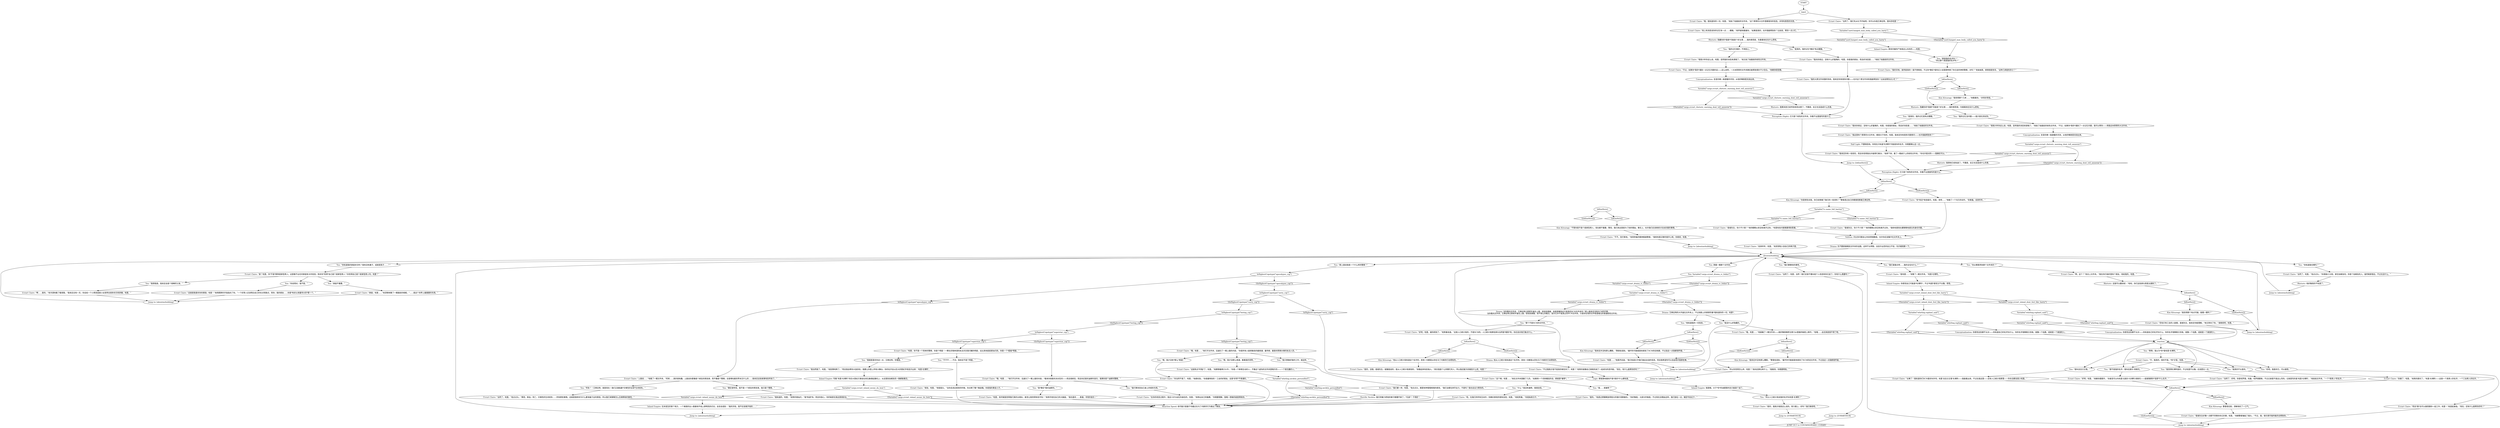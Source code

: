# CONTAINERYARD / EVRART ME
# "You seem to know thing about me... Can I ask you about something?"
# ==================================================
digraph G {
	  0 [label="START"];
	  1 [label="input"];
	  2 [label="IsHighestCopotype(\"superstar_cop\")"];
	  3 [label="IsHighestCopotype(\"superstar_cop\")", shape=diamond];
	  4 [label="!(IsHighestCopotype(\"superstar_cop\"))", shape=diamond];
	  5 [label="Rhetoric: 我想他已经知道了。不要紧，反正也没造成什么伤害。"];
	  6 [label="Half Light: 不要相信他。你现在只知道*杜博阿*可能是你的名字。你需要确认这一点。"];
	  7 [label="Evrart Claire: “太棒了！我知道你们RCM喜欢叫外号。哈里‘龙舌兰日落’杜博阿——我能看出来。不过在我这里——还有人口统计局那里——你永远都会是小哈里。”"];
	  8 [label="Kim Kitsuragi: “我觉得那个有点可疑。能看一眼吗？”"];
	  9 [label="You: “我打算改变自己身上的很多东西。”"];
	  10 [label="Evrart Claire: “当然了，哈里。”他点点头。“罪恶，鲜血，死亡，灾难性的生命损失……所有那些事情。这就是我和你为什么要准备万全的原因，所以我们来聊聊怎么互相帮助的事吧。”"];
	  11 [label="Evrart Claire: “我知道的，哈里。”他笑的很灿烂。“我*知道*你。而且你放心，你的秘密在我这里很安全。”"];
	  12 [label="Variable[\"whirling.necktie_personified\"]"];
	  13 [label="Variable[\"whirling.necktie_personified\"]", shape=diamond];
	  14 [label="!(Variable[\"whirling.necktie_personified\"])", shape=diamond];
	  15 [label="Evrart Claire: “是的，我刚才就是这么说的。努力跟上，好吗？我们继续吧。”"];
	  16 [label="You: “是真的。我的记忆是有点模糊。”"];
	  17 [label="Jump to: [aboutmehubbing]"];
	  18 [label="Evrart Claire: “哦，哈里……”他偷瞄了一眼文件夹——就好像很难把注意力从里面的秘密上移开。“哇哦……这还真是很不得了呢。”"];
	  19 [label="You: “我*确实*喜欢迪斯科。”"];
	  20 [label="Evrart Claire: “胡说，哈里。”他摇摇头。“当你走进这里来的时候，你点燃了整个集装箱。你是我的黄金小子。”"];
	  21 [label="Evrart Claire: “哈里，有时候我觉得我们真的太相似，甚至让我觉得有些可怕！”他用手抱住自己的大脑袋。“我也喜欢……普通，寻常的音乐！”"];
	  22 [label="Rhetoric: 我猜消息已经传到他耳朵里了。不要紧，反正也没造成什么伤害。"];
	  23 [label="Evrart Claire: “曷城先生，你介不介意？”他的眼睛从来没有离开过你。“哈里有些问题需要得到答案。”"];
	  24 [label="You: “那上面说我是一个什么样的警察？”"];
	  25 [label="Evrart Claire: “你*肯定*有些疑问，哈里。来吧……”他做了一个勾引的动作。“别害羞。说来听听。”"];
	  26 [label="You: “家庭不重要。”"];
	  27 [label="Evrart Claire: “哦，哈里……”他打开文件夹，迅速扫了一眼上面的内容。“你是所有人能想象到的最普通、最传统、最喜欢照章办事的执法人员。”"];
	  28 [label="You: “我就是喜欢你这一点，艾弗拉特。你懂我。”"];
	  29 [label="Horrific Necktie: 我们的魅力把他的裤子都要吓掉了，*兄弟*！干得好！"];
	  30 [label="IsHighestCopotype(\"apocalypse_cop\")"];
	  31 [label="IsHighestCopotype(\"apocalypse_cop\")", shape=diamond];
	  32 [label="!(IsHighestCopotype(\"apocalypse_cop\"))", shape=diamond];
	  33 [label="You: “是真的。我的记忆*确实*有点模糊。”"];
	  34 [label="Evrart Claire: “而且*我*也可以接受跟你一起工作，哈里！”他竖起食指。“现在，还有什么能帮你的吗？”"];
	  35 [label="Evrart Claire: “啊……是的。”他冷漠地看了看周围。“我肯定总有一天，你会给一个小男孩或者小女孩带去很多欢乐和骄傲，哈里。”"];
	  36 [label="Jump to: [aboutmehubbing]"];
	  37 [label="IsKimHere()"];
	  38 [label="IsKimHere()", shape=diamond];
	  39 [label="!(IsKimHere())", shape=diamond];
	  40 [label="Variable[\"cargo.evrart_rhetoric_warning_dont_tell_amnesia\"]"];
	  41 [label="Variable[\"cargo.evrart_rhetoric_warning_dont_tell_amnesia\"]", shape=diamond];
	  42 [label="!(Variable[\"cargo.evrart_rhetoric_warning_dont_tell_amnesia\"])", shape=diamond];
	  43 [label="Evrart Claire: “这就是我喜欢你的原因，哈里！”他用肥胖的手指指向了你。“一个好男人应该明白自己的优点和缺点，而你，我的朋友……你是*有史以来最伟大的*那一个。”"];
	  44 [label="Evrart Claire: “恐怕只有工会的人能看，曷城先生。我肯定你能理解。”他又转向了你。“请继续吧，哈里。”"];
	  45 [label="Jump to: [aboutmehubbing]"];
	  46 [label="You: “不不不……不对。我肯定不是个明星。”"];
	  47 [label="Conceptualization: 言语仿佛一条甜蜜的河流，从他的嘴唇里流淌出来。"];
	  48 [label="Evrart Claire: “我的天啦，居然是真的！我不想相信，不过你*确实*是科幻小说里那种患了失忆症的神奇警察，对吗？”他耸耸肩，表情很是惊讶。“这种几率能有多少？”"];
	  49 [label="Evrart Claire: “别傻了，哈里。”他笑的更欢了。“哈里·杜博阿——这是一个真男人的名字。一个工会男人的名字。”"];
	  50 [label="Kim Kitsuragi: “不管你是不是个居家型男人，现在都不重要，警官。我们来这里是为了别的理由。事实上，也许我们应该继续讨论凶杀案的事情。”"];
	  51 [label="You: “我想我是。我肯定会是个很棒的父亲。”"];
	  52 [label="Drama: 当你看向文件夹，艾弗拉特立即把手盖在上面，轻轻抚摸着。他是想掩饰这不是真的RCM文件夹吗？那上面肯定没有RCM的印章。\n当你看向文件夹，艾弗拉特立即把手盖在上面，轻轻抚摸着。他不想让你看见，因为它并不是真正的RCM文件夹。只是你在他的文件柜里看见的普通棕色文件夹。"];
	  53 [label="Evrart Claire: “不过我刚才是不是真的唬住你了，哈里？”他笑的就像自己刚刚完成了一起成功的恶作剧。“现在，有什么能帮你的吗？”"];
	  54 [label="You: “他知道我的一切信息。”"];
	  55 [label="Evrart Claire: “哈里，你不是一个简单的警察，你是个明星！一颗在灰暗单调的执法天空里闪耀的明星，远比其他星星更加闪亮。你是一个*超级*明星。”"];
	  56 [label="You: “喂，我才没有*那么*普通！”"];
	  57 [label="Inland Empire: 很遗憾。关于*你*的谜题暂时还只能是个谜了。"];
	  58 [label="Jump to: [IsKimHere()]"];
	  59 [label="Variable[\"tc.name_full_harrier\"]"];
	  60 [label="Variable[\"tc.name_full_harrier\"]", shape=diamond];
	  61 [label="!(Variable[\"tc.name_full_harrier\"])", shape=diamond];
	  62 [label="You: “那个不是RCM的文件夹。”"];
	  63 [label="Kim Kitsuragi: “我肯定并没有那么糟糕，”警督低语到。“最坏的可能就是他拿到了RCM的旧档案，不过连这一点我都很怀疑。”"];
	  64 [label="You: “确实很夸张。我不是一个疯狂的预言家。我只是个警察。”"];
	  65 [label="Rhetoric: 隐藏你的*困惑*可能是个好主意……我的意思是，先看看他在玩什么把戏。"];
	  66 [label="You: “我觉得杜博阿是的，不过哈里不太像。应该更长一点。”"];
	  67 [label="Jump to: [aboutmehubbing]"];
	  68 [label="Drama: 艾弗拉特的大手盖在文件夹上，不过他脸上的表情写着*我知道你的一切，哈里*。"];
	  69 [label="Evrart Claire: “好吧，哈里，被你抓到了，”他笑着说道。“这是人口统计局的，不是RCM的。人口统计局那些家伙当然是*腐败*的。你应该对他们做点什么。”"];
	  70 [label="Drama: 他从人口统计局知道这个名字的，其他一切都是从您在马丁内斯的行动得知的。"];
	  71 [label="Inland Empire: 写着“哈里·杜博阿”的巨大霓虹灯悬挂在库瓦桑德起重机上，从这里到加姆洛克一路都能看见。"];
	  72 [label="You: “所以人口统计局说我的名字叫哈里·杜博阿？”"];
	  73 [label="Variable[\"yard.hanged_man_body_called_you_harry\"]"];
	  74 [label="Variable[\"yard.hanged_man_body_called_you_harry\"]", shape=diamond];
	  75 [label="!(Variable[\"yard.hanged_man_body_called_you_harry\"])", shape=diamond];
	  76 [label="You: “你知道我的家庭状况吗？我有没有妻子，或者是孩子……？”"];
	  77 [label="Kim Kitsuragi: “你是想告诉我，你已经掌握了我们的一些资料？”警督透过自己的眼镜观察着艾弗拉特。"];
	  78 [label="Conceptualization: 言语仿佛一条甜蜜的河流，从他的嘴唇里流淌出来。"];
	  79 [label="You: “那不是我的名字，我叫拉斐尔·库斯托。”"];
	  80 [label="IsKimHere()"];
	  81 [label="IsKimHere()", shape=diamond];
	  82 [label="!(IsKimHere())", shape=diamond];
	  83 [label="Evrart Claire: “这个嘛，哈里……”他在文件夹里翻了几页。“如果用一个词来概括的话，那就是*谦卑*。”"];
	  84 [label="Reaction Speed: 他可能只是基于你最近在马丁内斯的行为做出了猜测。"];
	  85 [label="Evrart Claire: “不不。别打断他。”他用责备的眼神看着警督。“我和哈里正聊的很开心呢。你继续，哈里。”"];
	  86 [label="Volition: 问太多问题会让你显得很脆弱。也许你应该集中在文件夹上。"];
	  87 [label="You: “我真的不太喜欢。”"];
	  88 [label="Jump to: [aboutmehubbing]"];
	  89 [label="Evrart Claire: “呃，在我们的所有互动中，你确实表现的很有自信，哈里。”他轻笑着。“你是条真汉子。”"];
	  90 [label="IsKimHere()"];
	  91 [label="IsKimHere()", shape=diamond];
	  92 [label="!(IsKimHere())", shape=diamond];
	  93 [label="You: “我的记忆没问题——我只是在测试你。”"];
	  94 [label="You: 再看一眼那个文件夹。"];
	  95 [label="You: Variable[\"cargo.evrart_drama_rc_folder\"]"];
	  96 [label="Variable[\"cargo.evrart_drama_rc_folder\"]", shape=diamond];
	  97 [label="!(Variable[\"cargo.evrart_drama_rc_folder\"])", shape=diamond];
	  98 [label="Evrart Claire: “不。我真的，真的不是。*你*才是，哈里。”"];
	  99 [label="Evrart Claire: “曷城先生好像一点都不同情你失忆的事，哈里。”他朝警督皱起了眉头。“不过，我，很乐意尽我所能的去帮助你。”"];
	  100 [label="Evrart Claire: “哈里……”他柔声说道。“我只知道关乎我们彼此友谊的信息。而且我希望你可以自由地问我那些事。”"];
	  101 [label="IsKimHere()"];
	  102 [label="IsKimHere()", shape=diamond];
	  103 [label="!(IsKimHere())", shape=diamond];
	  104 [label="You: “我……很谦卑？”"];
	  105 [label="Inland Empire: 在米诺瓦的某个地方，一个美丽的女人看着地平线上那明亮的闪光，自言自语到：“我的天啦，我不应该离开他的……”"];
	  106 [label="Evrart Claire: “我向你保证，没有什么好羞愧的，哈里。你是我的朋友，而且好消息是……”他拍了拍面前的文件夹。"];
	  107 [label="You: “我们聊聊别的事吧。”"];
	  108 [label="Variable[\"cargo.evrart_rhetoric_warning_dont_tell_amnesia\"]"];
	  109 [label="Variable[\"cargo.evrart_rhetoric_warning_dont_tell_amnesia\"]", shape=diamond];
	  110 [label="!(Variable[\"cargo.evrart_rhetoric_warning_dont_tell_amnesia\"])", shape=diamond];
	  111 [label="Jump to: [aboutmehubbing]"];
	  112 [label="IsKimHere()"];
	  113 [label="IsKimHere()", shape=diamond];
	  114 [label="!(IsKimHere())", shape=diamond];
	  115 [label="You: “我没什么好隐藏的。”"];
	  116 [label="You: “什么？我没有谦卑。我很自信。”"];
	  117 [label="Evrart Claire: “是的。”他透过把眼睛放得很大的镜片观察着你。“你好像是。大部分时候是。不过现在没理由这样。我们放松一点。做回*你自己*。”"];
	  118 [label="Evrart Claire: “我们都一样，哈里。”他点点头，眼里有种惺惺相惜的感觉。“我们全都在拼尽全力，不是吗？我也会全力帮你的。”"];
	  119 [label="You: “喂，我才没那么普通，看看我的领带。”"];
	  120 [label="Variable[\"cargo.evrart_drama_rc_folder\"]"];
	  121 [label="Variable[\"cargo.evrart_drama_rc_folder\"]", shape=diamond];
	  122 [label="!(Variable[\"cargo.evrart_drama_rc_folder\"])", shape=diamond];
	  123 [label="IsHighestCopotype(\"sorry_cop\")"];
	  124 [label="IsHighestCopotype(\"sorry_cop\")", shape=diamond];
	  125 [label="!(IsHighestCopotype(\"sorry_cop\"))", shape=diamond];
	  126 [label="Evrart Claire: “街上有消息说你的记忆有一点……模糊。”他怀疑地看着你。“如果是真的，也许我能帮到你？比如说，帮你一点小忙。”"];
	  127 [label="You: “我们直接点吧……我的全名叫什么？”"];
	  128 [label="aboutmehubbing"];
	  129 [label="Rhetoric: 这就可以翻译成：“哈哈，你们这些家伙真是太腐败了。”"];
	  130 [label="Variable[\"whirling.raphael_said\"]"];
	  131 [label="Variable[\"whirling.raphael_said\"]", shape=diamond];
	  132 [label="!(Variable[\"whirling.raphael_said\"])", shape=diamond];
	  133 [label="Variable[\"whirling.raphael_said\"]"];
	  134 [label="Variable[\"whirling.raphael_said\"]", shape=diamond];
	  135 [label="!(Variable[\"whirling.raphael_said\"])", shape=diamond];
	  136 [label="You: “你说得对，我不是。”"];
	  137 [label="You: “我只想做好我的工作，就这样。”"];
	  138 [label="Evrart Claire: “你当然不是了，哈里，”他感叹到。“你是最特别的！工会的好朋友。这是*非常*不普通的。”"];
	  140 [label="Jump to: [aboutmehubbing]"];
	  141 [label="IsKimHere()"];
	  142 [label="IsKimHere()", shape=diamond];
	  143 [label="!(IsKimHere())", shape=diamond];
	  144 [label="Kim Kitsuragi: “我肯定并没有那么糟糕，”警督低语到。“最坏的可能就是他拿到了RCM的旧文件夹，不过连这一点我都很怀疑。”"];
	  145 [label="Evrart Claire: “上面说……”他看了一眼文件夹。“哎呀……真的很有趣。上面说你更像是个疯狂的预言家，而不像是个警察。总是嘀咕着世界末日什么的……我肯定这些故事有些夸张了。”"];
	  146 [label="Evrart Claire: “我当然是了，哈里。”他狡猾地笑了。“而且我会帮你大放异彩。我要让你登上所有大舞台。你的名字会以巨大的霓虹字母显示出来：‘哈里·杜博阿’。”"];
	  147 [label="Evrart Claire: “在你的改变过程中，我会100%站在你身后的，哈里。”他伸出自己的胳膊。“你需要理解，我唯一想做的就是帮助你。”"];
	  148 [label="IsHighestCopotype(\"boring_cop\")"];
	  149 [label="IsHighestCopotype(\"boring_cop\")", shape=diamond];
	  150 [label="!(IsHighestCopotype(\"boring_cop\"))", shape=diamond];
	  151 [label="Evrart Claire: “哦，我知道你的一切，哈里。”他拍了拍面前的文件夹。“这个厚厚的大文件里都是你的信息。非常有意思的东西。”"];
	  152 [label="Evrart Claire: “很高兴听你这么说，哈里。显然我的消息来源错了。”他又拍了拍面前的棕色文件夹。"];
	  153 [label="Rhetoric: 隐藏你的*困惑*可能是个好主意……我的意思是，先看看他在玩什么把戏。"];
	  154 [label="Perception (Sight): 它只是个棕色的文件夹。你看不出里面写的是什么。"];
	  155 [label="Conceptualization: 你感觉这些都不太对——你知道自己的名字叫什么。你的名字很精致又世故。就像一个伯爵。或者是一个美丽的人。"];
	  156 [label="Variable[\"cargo.evrart_inland_dont_feel_like_harry\"]"];
	  157 [label="Variable[\"cargo.evrart_inland_dont_feel_like_harry\"]", shape=diamond];
	  158 [label="!(Variable[\"cargo.evrart_inland_dont_feel_like_harry\"])", shape=diamond];
	  159 [label="reaction"];
	  160 [label="You: “好吧，我喜欢它，可以接受。”"];
	  161 [label="You: “夸张？！艾弗拉特，就是现在！我们正面临着*灾难性的全球*生命损失。”"];
	  162 [label="Evrart Claire: “我这里有个厚厚的大文件夹，都是关于你的，哈里。我肯定你有很多问题想问——也许我能帮到你？”"];
	  163 [label="You: “你从哪里弄到那个文件夹的？”"];
	  164 [label="Evrart Claire: “说来听听，哈里。”他深深陷入到自己的椅子里。"];
	  165 [label="Evrart Claire: “曷城先生，你介不介意？”他的眼睛从来没有离开过你。“我和哈里现在要聊聊他遗忘的身份问题。”"];
	  166 [label="Conceptualization: 你感觉这些都不太对——你知道自己的名字叫什么。你的名字很精致又世故。就像一个伯爵。或者是一个美丽的人。"];
	  167 [label="You: “我叫龙舌兰日落。”"];
	  168 [label="Kim Kitsuragi: 警督捂住脸，清晰地叹了一口气。"];
	  169 [label="Jump to: [EVRARTHUB]"];
	  170 [label="Variable[\"cargo.evrart_inland_neone_du_bois\"]"];
	  171 [label="Variable[\"cargo.evrart_inland_neone_du_bois\"]", shape=diamond];
	  172 [label="!(Variable[\"cargo.evrart_inland_neone_du_bois\"])", shape=diamond];
	  173 [label="Evrart Claire: “啊，这个？”他合上文件夹。“我在你们组织里有个朋友，他给我的，哈里。”"];
	  174 [label="Evrart Claire: “很高兴听你这么说，哈里。显然我的消息来源错了。”他拍了拍面前的棕色文件夹。“不过，如果你*真的*遇到了一点记忆问题，我可以帮你——用我这本厚厚的大文件夹。”"];
	  175 [label="Inland Empire: 你感觉自己可能是*杜博阿*，不过*哈里*感觉又不太像。奇怪。"];
	  176 [label="Evrart Claire: “好吧，哈里。”他朝你摆摆手。“你甚至可以叫哈里·拉斐尔·杜博阿·库斯托——或者随便你*选择*什么名字。”"];
	  177 [label="IsKimHere()"];
	  178 [label="IsKimHere()", shape=diamond];
	  179 [label="!(IsKimHere())", shape=diamond];
	  180 [label="Evrart Claire: “这就有点*时髦*了，哈里。”他摩擦着两只大手。“你是一个鲜艳生动的人，不像这个虚伪的文件夹里暗示的——一个很无趣的人。”"];
	  181 [label="Logic: 那就意味着他不是*真的*什么都知道。"];
	  182 [label="Evrart Claire: “不过，如果你*真的*遇到一点记忆问题的话——这么说吧，一大本厚厚的文件夹确实能帮助填补不少空白。”他朝你眨眨眼。"];
	  183 [label="Perception (Sight): 它只是个棕色的文件夹。你看不出里面写的是什么。"];
	  184 [label="Evrart Claire: “当然了，哈里。”他点点头。“你隶属41分局，家住加姆洛克。你是个加姆洛克人。虽然离家很远，不过也没什么。”"];
	  185 [label="You: “你知道我住哪吗？”"];
	  186 [label="Evrart Claire: “当然了，我们先从礼节开始吧。你可以叫我艾弗拉特，我叫你哈里！”"];
	  187 [label="You: “那是我的名字吗？”\n“所以那个真是我的名字吗？”"];
	  188 [label="Evrart Claire: “我向你保证，没有什么好羞愧的，哈里。你是我的朋友，而且好消息是……”他拍了拍面前的文件夹。"];
	  189 [label="Evrart Claire: “我肯定你有一些担忧，而且你觉得我也许能帮忙解决，”他停下来，看了一眼桌子上的棕色文件夹。“你也许是对的——我确实可以。”"];
	  190 [label="Kim Kitsuragi: “他从人口统计局知道这个名字的，其他一切都是从你在马丁内斯的行动得知的。”"];
	  191 [label="Evrart Claire: “所以你觉得怎么样，哈里？”他向后靠在椅子上。“我推测，你需要帮助。”"];
	  192 [label="Evrart Claire: “哦，哈里……”他打开文件夹，迅速扫了一眼上面的内容。“看来你很喜欢派对狂欢——而且很疯狂。而且你还喜欢迪斯科音乐。我猜你是个迪斯科警察。”"];
	  193 [label="Evrart Claire: “我的大厚文件夹随时待命。我肯定你有很多问题——也许这个厚文件夹和我能帮到你？比如说帮你点小忙？”"];
	  194 [label="Jump to: [aboutmehubbing]"];
	  195 [label="Jump to: [EVRARTHUB]"];
	  196 [label="You: “等等，我以为*你*是哈里·杜博阿。”"];
	  197 [label="Rhetoric: 他好像真的不知道了。"];
	  198 [label="Evrart Claire: “是的，没错，曷城先生，就像我说的，是从人口统计局拿到的。”他看起来有些恼火。“其实我是个公务繁忙的人，所以我还能为你做些什么呢，哈里？”"];
	  199 [label="Kim Kitsuragi: “我觉得那个几率……”他看着你。“非常非常低。”"];
	  200 [label="You: “我的记忆很好。不用担心。”"];
	  201 [label="Inland Empire: 那具吊着的尸体是这么叫你的——哈里。"];
	  202 [label="Evrart Claire: “是哈里……”他瞥了一眼文件夹。“哈里·杜博阿。”"];
	  203 [label="Evrart Claire: “家？哈里，你*不是*那种居家型男人。这里看不出任何家庭有关的信息。除非你*觉得*自己是个居家型男人？你觉得自己是个居家型男人吗，哈里？”"];
	  204 [label="Evrart Claire: “当然了，哈里，当然！我们还是不要纠结个人信息和失忆症了。你有什么需要吗？”"];
	  205 [label="Evrart Claire: “当然了，好吧。你是哈罗德。哈曼。哈罗德蒙斯。不过记录里不是这么写的。记录里写的是‘哈里·杜博阿’。”他拍拍文件夹。“一个*真男人*的名字。”"];
	  206 [label="IsKimHere()"];
	  207 [label="IsKimHere()", shape=diamond];
	  208 [label="!(IsKimHere())", shape=diamond];
	  209 [label="Evrart Claire: “家庭，哈里……”他深情地瞥了一眼面前的相框。“……是这个世界上最重要的东西。”"];
	  210 [label="Drama: 先不要直接跳到文件夹的话题。这样不太明智，会显示出您的坐立不安。先仔细观察一下。"];
	  6050606 [label="JUMP OUT to CONTAINERYARD / EVRART", shape=diamond];
	  0 -> 1
	  1 -> 186
	  1 -> 151
	  2 -> 3
	  2 -> 4
	  3 -> 55
	  4 -> 192
	  5 -> 154
	  6 -> 189
	  7 -> 177
	  8 -> 44
	  9 -> 147
	  10 -> 84
	  11 -> 84
	  12 -> 13
	  12 -> 14
	  13 -> 29
	  14 -> 84
	  15 -> 169
	  16 -> 188
	  17 -> 128
	  18 -> 101
	  19 -> 21
	  20 -> 84
	  21 -> 84
	  22 -> 183
	  23 -> 86
	  24 -> 30
	  25 -> 86
	  26 -> 209
	  27 -> 56
	  27 -> 137
	  27 -> 119
	  28 -> 146
	  29 -> 84
	  30 -> 32
	  30 -> 31
	  31 -> 145
	  32 -> 123
	  33 -> 106
	  34 -> 67
	  35 -> 17
	  36 -> 128
	  37 -> 38
	  37 -> 39
	  38 -> 199
	  39 -> 65
	  40 -> 41
	  40 -> 42
	  41 -> 22
	  42 -> 183
	  43 -> 17
	  44 -> 140
	  45 -> 128
	  46 -> 20
	  47 -> 40
	  48 -> 37
	  49 -> 177
	  50 -> 85
	  51 -> 35
	  52 -> 62
	  53 -> 181
	  54 -> 141
	  55 -> 28
	  55 -> 46
	  56 -> 138
	  57 -> 72
	  58 -> 90
	  59 -> 60
	  59 -> 61
	  60 -> 23
	  61 -> 165
	  62 -> 69
	  63 -> 100
	  64 -> 11
	  65 -> 16
	  65 -> 93
	  66 -> 205
	  67 -> 128
	  68 -> 115
	  68 -> 54
	  69 -> 112
	  70 -> 53
	  71 -> 170
	  72 -> 15
	  73 -> 74
	  73 -> 75
	  74 -> 201
	  75 -> 187
	  76 -> 203
	  77 -> 59
	  78 -> 108
	  79 -> 176
	  80 -> 81
	  80 -> 82
	  81 -> 8
	  82 -> 140
	  83 -> 104
	  83 -> 116
	  84 -> 36
	  85 -> 111
	  86 -> 210
	  87 -> 49
	  88 -> 128
	  89 -> 84
	  90 -> 91
	  90 -> 92
	  91 -> 77
	  92 -> 25
	  93 -> 174
	  94 -> 95
	  95 -> 96
	  95 -> 97
	  96 -> 120
	  97 -> 120
	  98 -> 160
	  98 -> 66
	  98 -> 167
	  98 -> 79
	  98 -> 87
	  99 -> 67
	  100 -> 88
	  101 -> 102
	  101 -> 103
	  102 -> 144
	  103 -> 191
	  104 -> 117
	  105 -> 36
	  106 -> 193
	  107 -> 204
	  108 -> 109
	  108 -> 110
	  109 -> 5
	  110 -> 154
	  111 -> 128
	  112 -> 113
	  112 -> 114
	  113 -> 190
	  114 -> 70
	  115 -> 18
	  116 -> 89
	  117 -> 84
	  118 -> 84
	  119 -> 180
	  120 -> 121
	  120 -> 122
	  121 -> 52
	  122 -> 68
	  123 -> 124
	  123 -> 125
	  124 -> 83
	  125 -> 148
	  126 -> 153
	  127 -> 202
	  128 -> 163
	  128 -> 107
	  128 -> 76
	  128 -> 24
	  128 -> 185
	  128 -> 94
	  128 -> 127
	  129 -> 80
	  130 -> 131
	  130 -> 132
	  131 -> 155
	  132 -> 159
	  133 -> 134
	  133 -> 135
	  134 -> 166
	  135 -> 159
	  136 -> 43
	  137 -> 118
	  138 -> 84
	  140 -> 128
	  141 -> 142
	  141 -> 143
	  142 -> 63
	  143 -> 100
	  144 -> 191
	  145 -> 64
	  145 -> 161
	  146 -> 71
	  147 -> 84
	  148 -> 149
	  148 -> 150
	  149 -> 27
	  150 -> 2
	  151 -> 126
	  152 -> 182
	  153 -> 200
	  153 -> 33
	  154 -> 90
	  155 -> 159
	  156 -> 157
	  156 -> 158
	  157 -> 133
	  158 -> 130
	  159 -> 160
	  159 -> 66
	  159 -> 196
	  159 -> 167
	  159 -> 79
	  159 -> 87
	  160 -> 34
	  161 -> 10
	  162 -> 6
	  163 -> 173
	  164 -> 128
	  165 -> 86
	  166 -> 159
	  167 -> 7
	  168 -> 99
	  169 -> 6050606
	  170 -> 171
	  170 -> 172
	  171 -> 105
	  172 -> 84
	  173 -> 129
	  174 -> 78
	  175 -> 156
	  176 -> 177
	  177 -> 178
	  177 -> 179
	  178 -> 168
	  179 -> 67
	  180 -> 12
	  181 -> 57
	  182 -> 47
	  183 -> 58
	  184 -> 197
	  185 -> 184
	  186 -> 73
	  187 -> 48
	  188 -> 162
	  189 -> 154
	  190 -> 198
	  191 -> 45
	  192 -> 9
	  192 -> 19
	  193 -> 183
	  194 -> 128
	  195 -> 6050606
	  196 -> 98
	  197 -> 194
	  198 -> 181
	  199 -> 65
	  200 -> 152
	  201 -> 187
	  202 -> 175
	  203 -> 136
	  203 -> 26
	  203 -> 51
	  204 -> 195
	  205 -> 177
	  206 -> 208
	  206 -> 207
	  207 -> 50
	  209 -> 17
	  210 -> 128
}

